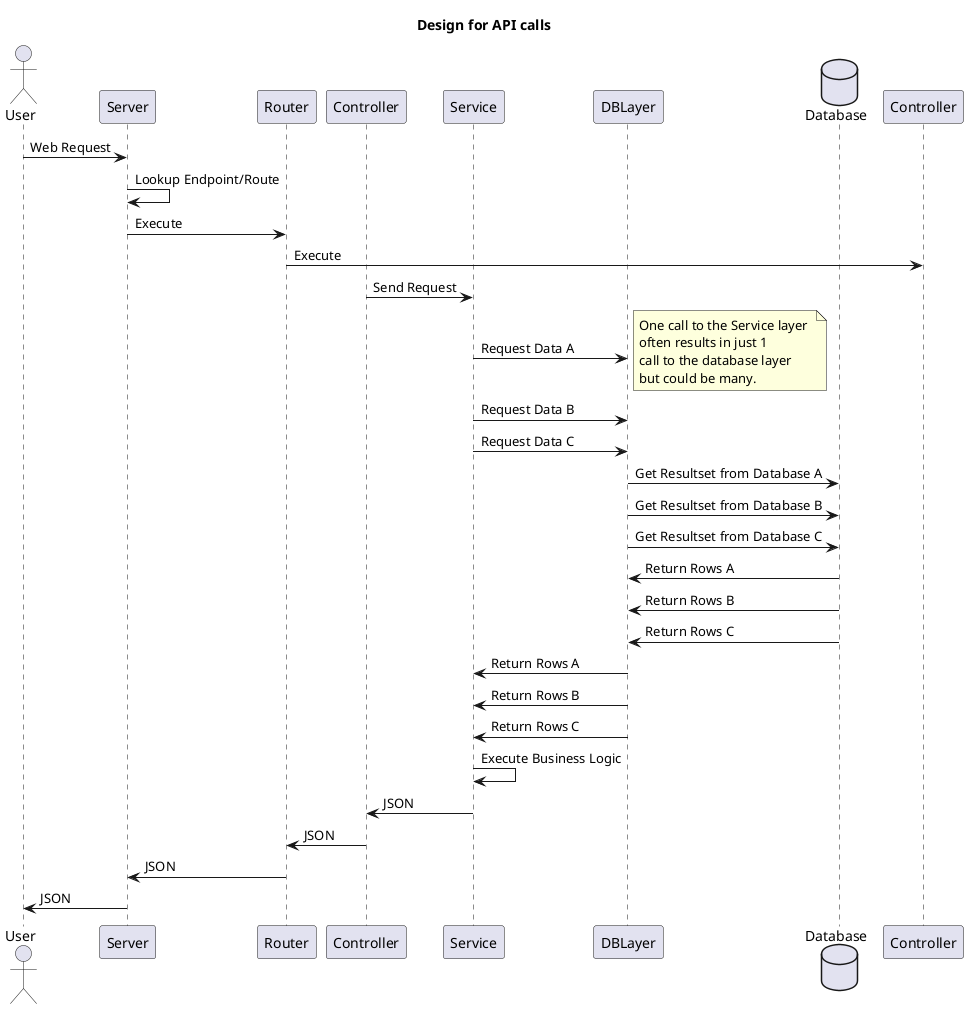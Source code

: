 @startuml
title Design for API calls
actor       User       as User
participant Server as Webserver
participant Router as Router
participant Controller as Cnt
participant Service as Svc
participant DBLayer as Model
database    Database    as DB

User -> Webserver : Web Request
Webserver -> Webserver: Lookup Endpoint/Route
Webserver -> Router: Execute
Router -> Controller: Execute 
Cnt -> Svc: Send Request

Svc -> Model: Request Data A
note right 
One call to the Service layer 
often results in just 1 
call to the database layer
but could be many.
end note
Svc -> Model: Request Data B
Svc -> Model: Request Data C

Model -> DB: Get Resultset from Database A
Model -> DB: Get Resultset from Database B 
Model -> DB: Get Resultset from Database C

DB -> Model: Return Rows A
DB -> Model: Return Rows B
DB -> Model: Return Rows C

Model -> Svc: Return Rows A
Model -> Svc: Return Rows B
Model -> Svc: Return Rows C

Svc -> Svc: Execute Business Logic
Svc -> Cnt: JSON
Cnt -> Router: JSON
Router -> Webserver: JSON
Webserver -> User: JSON
@enduml
